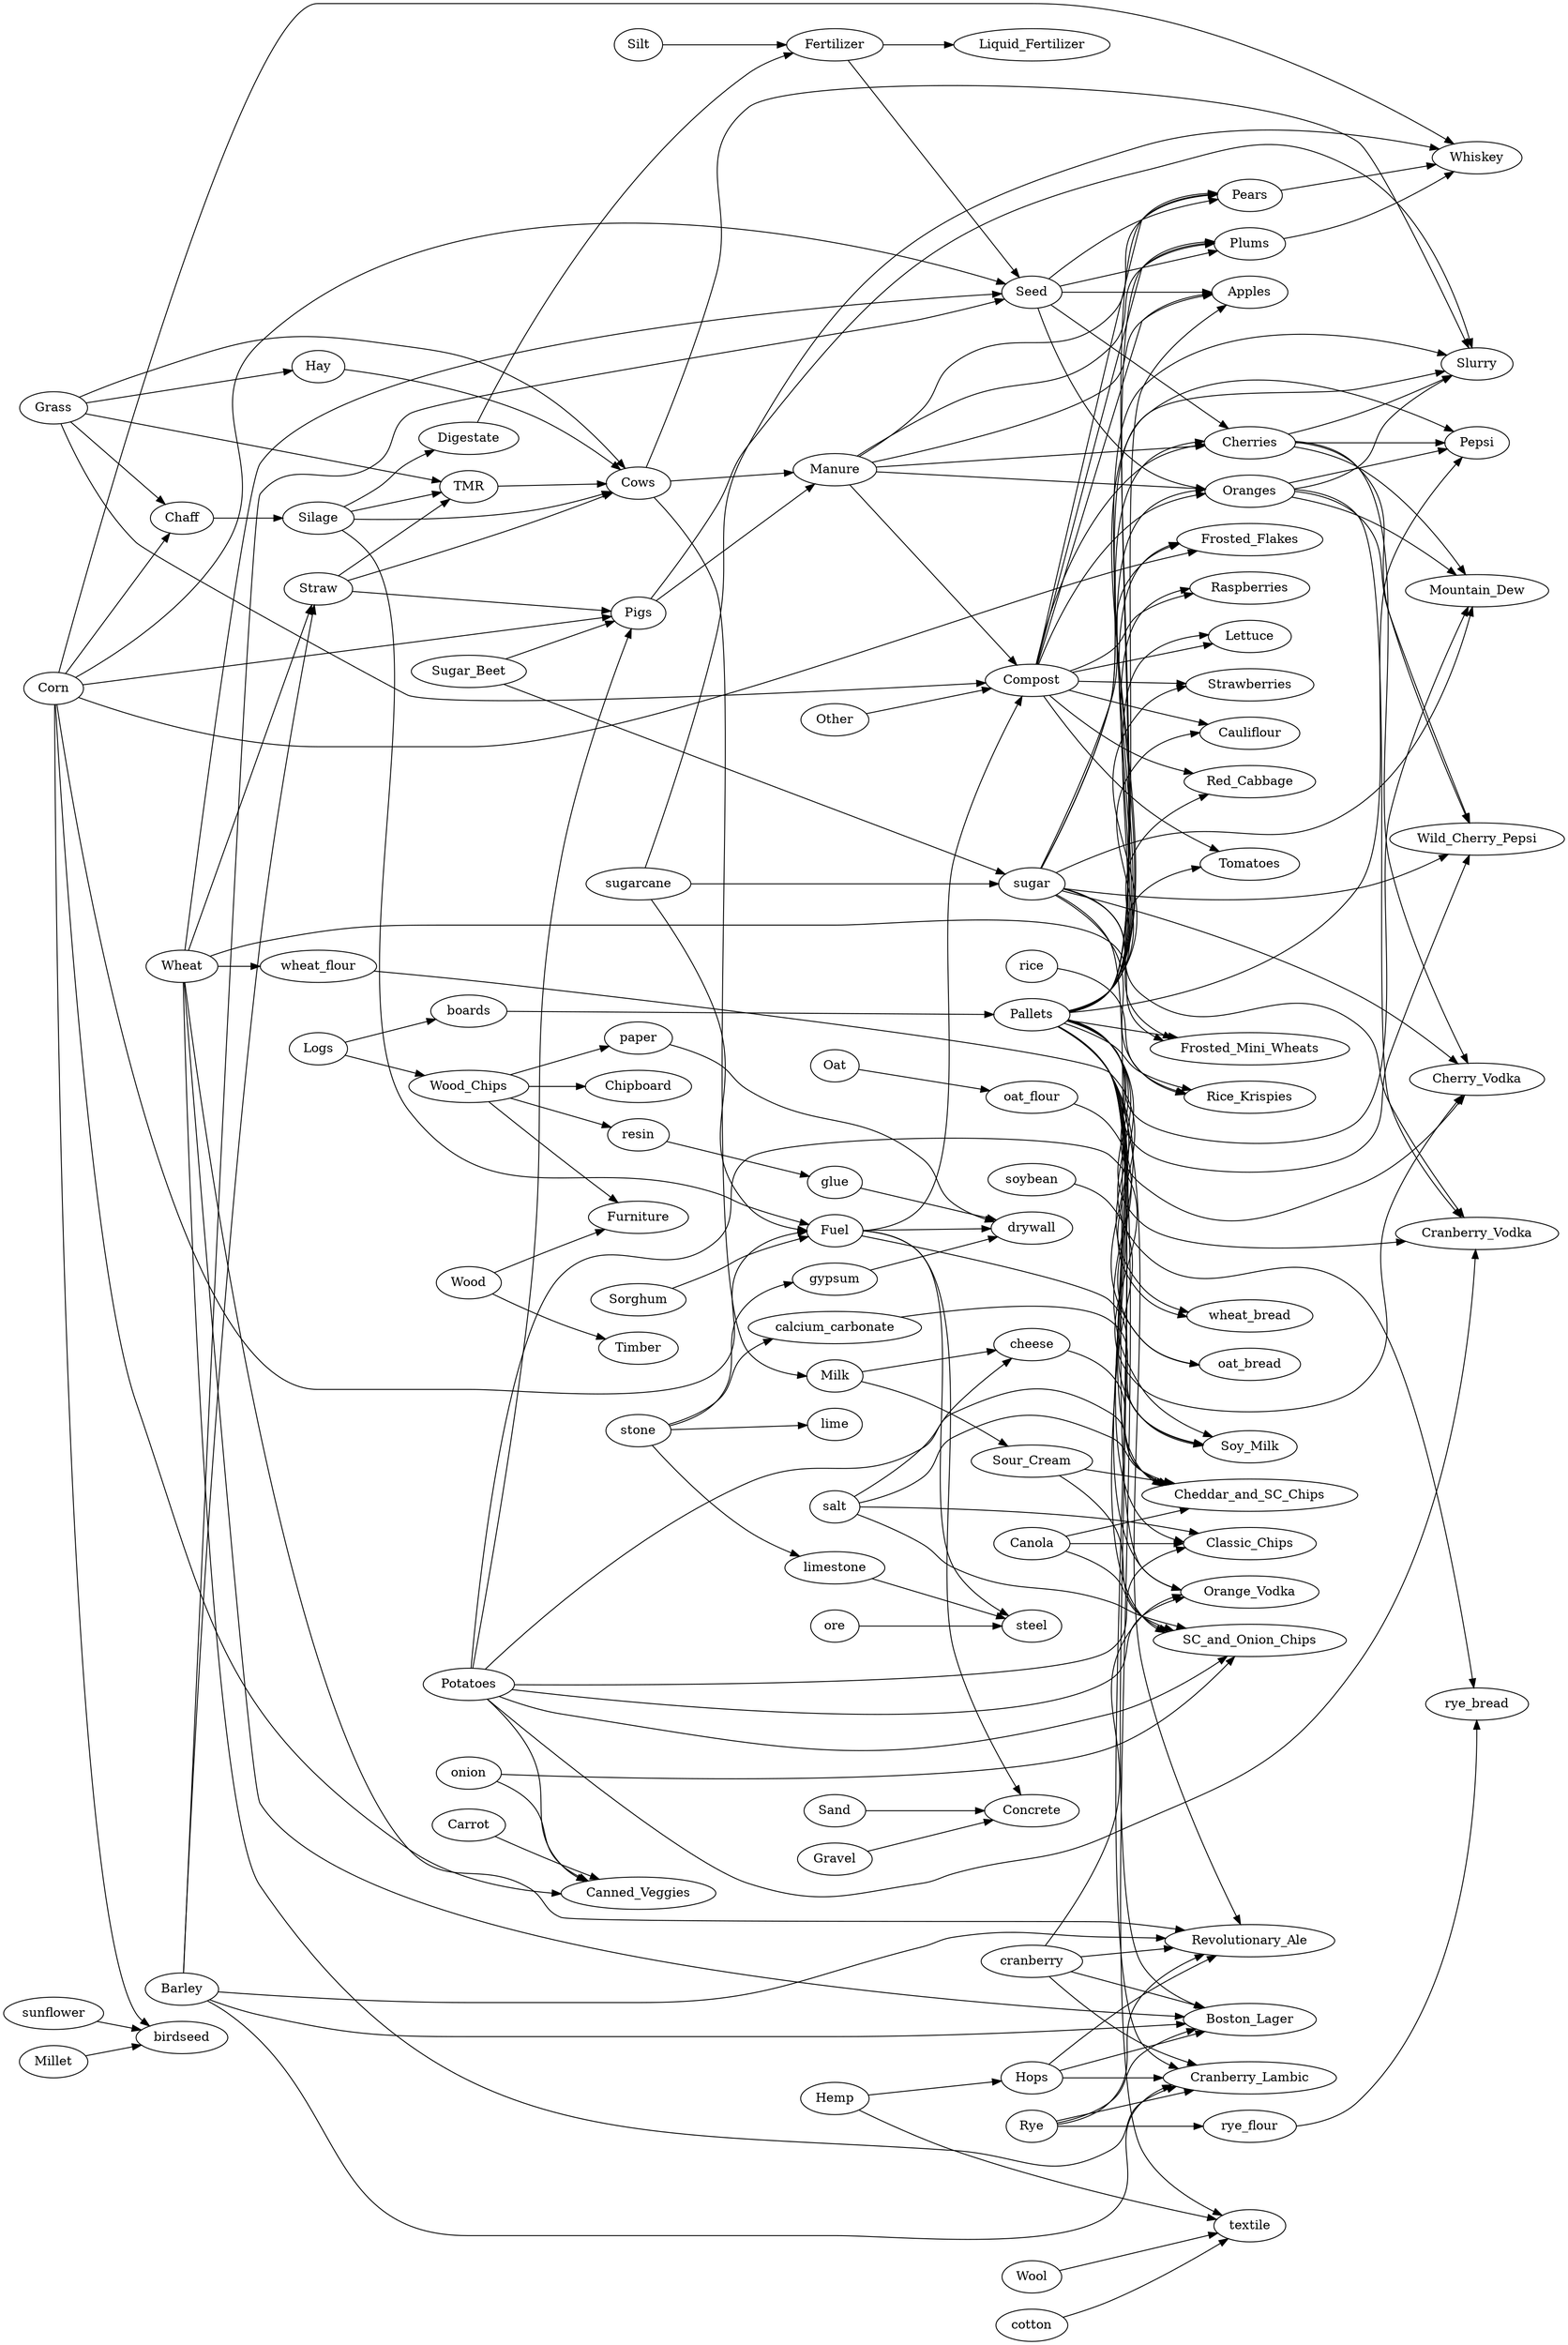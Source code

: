 strict digraph pv {
    rankdir=LR;

    // Pigs
    Wheat       -> Straw
    Barley      -> Straw
    Straw       -> Pigs
    Pigs        -> Manure
    Pigs        -> Slurry

    Corn        -> Pigs
    Sugar_Beet  -> Pigs
    Potatoes    -> Pigs

    // Cows
    Wheat       -> Straw
    Barley      -> Straw
    Straw       -> Cows
    Cows        -> Manure
    Cows        -> Slurry
    Cows        -> Milk

    Grass       -> Cows
    Grass       -> Hay
    Hay         -> Cows
    Silage      -> Cows

    Grass       -> TMR
    Silage      -> TMR
    Straw       -> TMR
    TMR         -> Cows

    // Silage
    Grass       -> Chaff
    Corn        -> Chaff

    Chaff       -> Silage
    Silage      -> Digestate
    Silage      -> Fuel

    // Seed Maker
    Wheat       -> Seed
    Fertilizer  -> Seed

    Barley      -> Seed
    Fertilizer  -> Seed

    Corn        -> Seed
    Fertilizer  -> Seed

    // Liquid Fertilizer
    Fertilizer  -> Liquid_Fertilizer

    // Fertilizer
    Silt        -> Fertilizer
    Digestate   -> Fertilizer

    // Orchards
    Seed        -> Apples
    Manure      -> Apples
    Compost     -> Apples
    Pallets     -> Apples

    Seed        -> Cherries
    Manure      -> Cherries
    Compost     -> Cherries
    Pallets     -> Cherries

    Seed        -> Oranges
    Manure      -> Oranges
    Compost     -> Oranges
    Pallets     -> Oranges

    Seed        -> Pears
    Manure      -> Pears
    Compost     -> Pears
    Pallets     -> Pears

    Seed        -> Plums
    Manure      -> Plums
    Compost     -> Plums
    Pallets     -> Plums

    // Greenhouses
    Compost     -> Lettuce
    Pallets     -> Lettuce

    Compost     -> Tomatoes
    Pallets     -> Tomatoes

    Compost     -> Cauliflour
    Pallets     -> Cauliflour

    Compost     -> Red_Cabbage
    Pallets     -> Red_Cabbage

    Compost     -> Strawberries
    Pallets     -> Strawberries

    Compost     -> Raspberries
    Pallets     -> Raspberries

    // Compost Place
    Manure      -> Compost
    Fuel        -> Compost

    Grass       -> Compost
    Fuel        -> Compost

    Other       -> Compost
    Fuel        -> Compost

    // Pallet Place
    boards -> Pallets

    // Blackcap Birdseed
    Millet      -> birdseed
    sunflower   -> birdseed
    Corn        -> birdseed

    // Grain Mill
    Wheat   -> wheat_flour
    Rye     -> rye_flour
    Oat     -> oat_flour

    // Sugar Refinery
    Sugar_Beet  -> sugar
    sugarcane   -> sugar

    // Hops and Props
    Hemp        -> Hops

    // Pjevs Concrete
    Sand        -> Concrete
    Gravel      -> Concrete

    Sand        -> Concrete
    Gravel      -> Concrete

    Sand        -> Concrete
    Gravel      -> Concrete
    Fuel        -> Concrete

    // Heartland Bread
    Pallets     -> wheat_bread
    wheat_flour -> wheat_bread

    Pallets     -> oat_bread
    oat_flour   -> oat_bread

    Pallets     -> rye_bread
    rye_flour   -> rye_bread

    // Cogent Forest Products
    Wood_Chips  -> paper

    Wood_Chips  -> resin

    Logs        -> boards
    Logs        -> Wood_Chips

    // Sam Adams
    Wheat       -> Boston_Lager
    Barley      -> Boston_Lager
    Hops        -> Boston_Lager
    cranberry   -> Boston_Lager
    Rye         -> Boston_Lager
    Pallets     -> Boston_Lager

    Wheat       -> Revolutionary_Ale
    Barley      -> Revolutionary_Ale
    Hops        -> Revolutionary_Ale
    cranberry   -> Revolutionary_Ale
    Rye         -> Revolutionary_Ale
    Pallets     -> Revolutionary_Ale

    Wheat       -> Cranberry_Lambic
    Barley      -> Cranberry_Lambic
    Hops        -> Cranberry_Lambic
    cranberry   -> Cranberry_Lambic
    Rye         -> Cranberry_Lambic
    Pallets     -> Cranberry_Lambic

    // Kellogs
    Wheat       -> Frosted_Mini_Wheats
    sugar       -> Frosted_Mini_Wheats
    Pallets     -> Frosted_Mini_Wheats

    Corn        -> Frosted_Flakes
    sugar       -> Frosted_Flakes
    Pallets     -> Frosted_Flakes

    rice        -> Rice_Krispies
    sugar       -> Rice_Krispies
    Pallets     -> Rice_Krispies

    // Frito Lay
    Potatoes    -> Classic_Chips
    Canola      -> Classic_Chips
    salt        -> Classic_Chips
    Pallets     -> Classic_Chips

    Potatoes    -> Cheddar_and_SC_Chips
    Canola      -> Cheddar_and_SC_Chips
    salt        -> Cheddar_and_SC_Chips
    cheese      -> Cheddar_and_SC_Chips
    Sour_Cream  -> Cheddar_and_SC_Chips
    Pallets     -> Cheddar_and_SC_Chips

    Potatoes    -> SC_and_Onion_Chips
    Canola      -> SC_and_Onion_Chips
    onion       -> SC_and_Onion_Chips
    salt        -> SC_and_Onion_Chips
    Sour_Cream  -> SC_and_Onion_Chips
    Pallets     -> SC_and_Onion_Chips

    // National Gypsum
    glue        -> drywall
    paper       -> drywall
    gypsum      -> drywall
    Fuel        -> drywall

    // Pepsi
    sugar       -> Pepsi
    Cherries    -> Pepsi
    Oranges     -> Pepsi
    Pallets     -> Pepsi

    sugar       -> Wild_Cherry_Pepsi
    Cherries    -> Wild_Cherry_Pepsi
    Oranges     -> Wild_Cherry_Pepsi
    Pallets     -> Wild_Cherry_Pepsi

    sugar       -> Mountain_Dew
    Cherries    -> Mountain_Dew
    Oranges     -> Mountain_Dew
    Pallets     -> Mountain_Dew

    sugar       -> Slurry
    Cherries    -> Slurry
    Oranges     -> Slurry
    Pallets     -> Slurry

    // F.M. Textile
    cotton      -> textile
    Hemp        -> textile
    Wool        -> textile
    Pallets     -> textile

    // User Glue
    resin       -> glue

    // Smirnoff
    Potatoes    -> Cherry_Vodka
    sugar       -> Cherry_Vodka
    Cherries    -> Cherry_Vodka
    Pallets     -> Cherry_Vodka

    Potatoes    -> Orange_Vodka
    sugar       -> Orange_Vodka
    cranberry   -> Orange_Vodka
    Pallets     -> Orange_Vodka

    Potatoes    -> Cranberry_Vodka
    sugar       -> Cranberry_Vodka
    Oranges     -> Cranberry_Vodka
    Pallets     -> Cranberry_Vodka

    // Silk Soymilk
    soybean     -> Soy_Milk
    calcium_carbonate -> Soy_Milk
    Fuel        -> Soy_Milk
    Pallets     -> Soy_Milk

    // Shell Fuel
    Sorghum     -> Fuel
    sugarcane   -> Fuel
    Corn        -> Fuel

    // Borden Dairy
    Milk        -> cheese
    salt        -> cheese

    Milk        -> Sour_Cream

    // Stone Processing
    stone       -> lime
    stone       -> limestone
    stone       -> calcium_carbonate
    stone       -> gypsum

    // Popcorn Suttons
    Pears       -> Whiskey
    Plums       -> Whiskey
    sugarcane   -> Whiskey
    Corn        -> Whiskey

    // Krystal Steel
    ore         -> steel
    limestone   -> steel
    Fuel        -> steel

    // Furniture Factory
    Wood_Chips  -> Chipboard

    Wood        -> Timber

    Wood_Chips  -> Furniture
    Wood        -> Furniture

    // Delmonte
    Potatoes    -> Canned_Veggies
    Corn        -> Canned_Veggies
    onion       -> Canned_Veggies
    Carrot      -> Canned_Veggies
}
